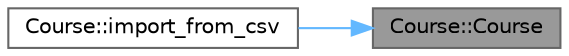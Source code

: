 digraph "Course::Course"
{
 // LATEX_PDF_SIZE
  bgcolor="transparent";
  edge [fontname=Helvetica,fontsize=10,labelfontname=Helvetica,labelfontsize=10];
  node [fontname=Helvetica,fontsize=10,shape=box,height=0.2,width=0.4];
  rankdir="RL";
  Node1 [label="Course::Course",height=0.2,width=0.4,color="gray40", fillcolor="grey60", style="filled", fontcolor="black",tooltip="Course::Course -> the construcor of course class use to insert new course."];
  Node1 -> Node2 [dir="back",color="steelblue1",style="solid"];
  Node2 [label="Course::import_from_csv",height=0.2,width=0.4,color="grey40", fillcolor="white", style="filled",URL="$class_course.html#a40d1a0cd976e1b0064d267f8b4bfcdb3",tooltip="Course::import_from_csv-> import data from CSV files."];
}
